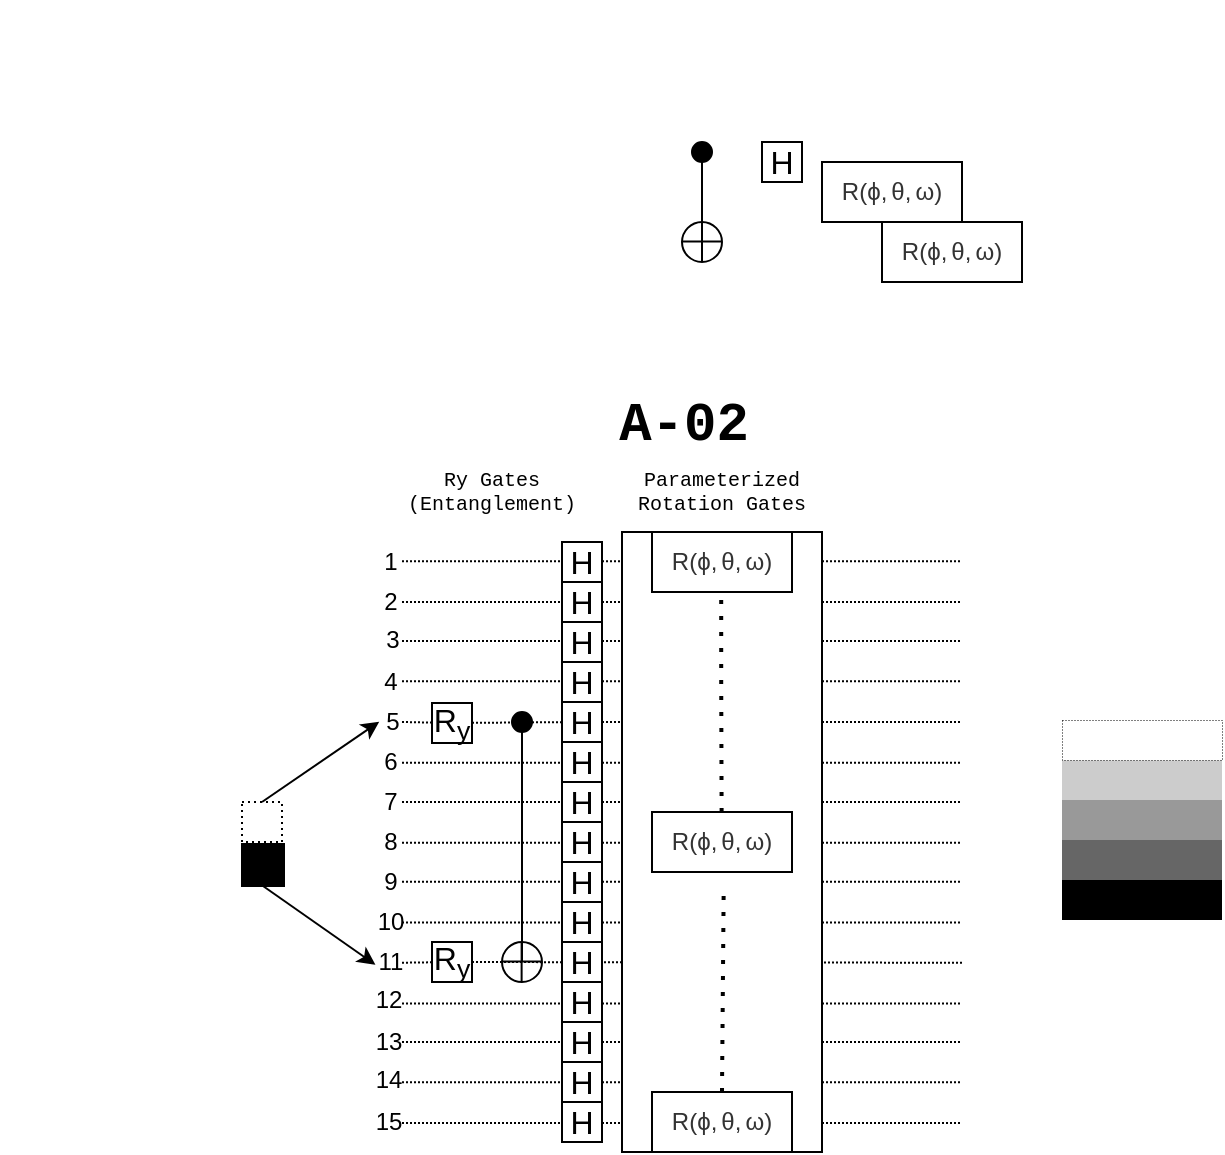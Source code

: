 <mxfile version="22.1.4" type="github">
  <diagram name="Page-1" id="3_SZhPXyhLZ41nryWoxp">
    <mxGraphModel dx="1025" dy="695" grid="1" gridSize="10" guides="1" tooltips="1" connect="0" arrows="0" fold="1" page="1" pageScale="1" pageWidth="3300" pageHeight="2339" math="0" shadow="0">
      <root>
        <mxCell id="0" />
        <mxCell id="1" parent="0" />
        <mxCell id="hM2QUH2dccZRRM58M-V_-157" value="" style="endArrow=none;html=1;rounded=0;dashed=1;dashPattern=1 1;editable=0;movable=0;resizable=0;rotatable=0;deletable=0;locked=1;connectable=0;" edge="1" parent="1">
          <mxGeometry width="50" height="50" relative="1" as="geometry">
            <mxPoint x="200" y="339.6" as="sourcePoint" />
            <mxPoint x="480" y="339.6" as="targetPoint" />
          </mxGeometry>
        </mxCell>
        <mxCell id="hM2QUH2dccZRRM58M-V_-1" value="" style="whiteSpace=wrap;html=1;aspect=fixed;dashed=1;dashPattern=1 2;" vertex="1" parent="1">
          <mxGeometry x="120" y="400" width="20" height="20" as="geometry" />
        </mxCell>
        <mxCell id="hM2QUH2dccZRRM58M-V_-2" value="" style="whiteSpace=wrap;html=1;aspect=fixed;fillColor=#000000;" vertex="1" parent="1">
          <mxGeometry x="120" y="421" width="21" height="21" as="geometry" />
        </mxCell>
        <mxCell id="hM2QUH2dccZRRM58M-V_-11" value="" style="rounded=0;whiteSpace=wrap;html=1;fillColor=#666666;gradientColor=none;strokeColor=none;" vertex="1" parent="1">
          <mxGeometry x="530" y="419" width="80" height="20" as="geometry" />
        </mxCell>
        <mxCell id="hM2QUH2dccZRRM58M-V_-12" value="" style="rounded=0;whiteSpace=wrap;html=1;fillColor=#000000;strokeColor=none;" vertex="1" parent="1">
          <mxGeometry x="530" y="439" width="80" height="20" as="geometry" />
        </mxCell>
        <mxCell id="hM2QUH2dccZRRM58M-V_-13" value="" style="rounded=0;whiteSpace=wrap;html=1;fillColor=#999999;strokeColor=none;" vertex="1" parent="1">
          <mxGeometry x="530" y="399" width="80" height="20" as="geometry" />
        </mxCell>
        <mxCell id="hM2QUH2dccZRRM58M-V_-14" value="" style="rounded=0;whiteSpace=wrap;html=1;fillColor=#CCCCCC;strokeColor=none;" vertex="1" parent="1">
          <mxGeometry x="530" y="379" width="80" height="20" as="geometry" />
        </mxCell>
        <mxCell id="hM2QUH2dccZRRM58M-V_-15" value="" style="rounded=0;whiteSpace=wrap;html=1;fillColor=#FFFFFF;strokeColor=default;strokeWidth=0.5;dashed=1;dashPattern=1 2;" vertex="1" parent="1">
          <mxGeometry x="530" y="359" width="80" height="20" as="geometry" />
        </mxCell>
        <mxCell id="hM2QUH2dccZRRM58M-V_-16" value="" style="endArrow=none;html=1;rounded=0;dashed=1;dashPattern=1 1;editable=0;" edge="1" parent="1">
          <mxGeometry width="50" height="50" relative="1" as="geometry">
            <mxPoint x="200" y="279.63" as="sourcePoint" />
            <mxPoint x="480" y="279.63" as="targetPoint" />
          </mxGeometry>
        </mxCell>
        <mxCell id="hM2QUH2dccZRRM58M-V_-57" value="" style="endArrow=classic;html=1;rounded=0;exitX=0.5;exitY=0;exitDx=0;exitDy=0;entryX=-0.126;entryY=0.483;entryDx=0;entryDy=0;entryPerimeter=0;" edge="1" parent="1" source="hM2QUH2dccZRRM58M-V_-1" target="hM2QUH2dccZRRM58M-V_-140">
          <mxGeometry width="50" height="50" relative="1" as="geometry">
            <mxPoint x="130" y="334" as="sourcePoint" />
            <mxPoint x="200" y="360" as="targetPoint" />
          </mxGeometry>
        </mxCell>
        <mxCell id="hM2QUH2dccZRRM58M-V_-58" value="" style="endArrow=classic;html=1;rounded=0;exitX=0.5;exitY=1;exitDx=0;exitDy=0;entryX=-0.207;entryY=0.639;entryDx=0;entryDy=0;entryPerimeter=0;" edge="1" parent="1" source="hM2QUH2dccZRRM58M-V_-2" target="hM2QUH2dccZRRM58M-V_-146">
          <mxGeometry width="50" height="50" relative="1" as="geometry">
            <mxPoint x="140" y="344" as="sourcePoint" />
            <mxPoint x="190" y="480" as="targetPoint" />
          </mxGeometry>
        </mxCell>
        <mxCell id="hM2QUH2dccZRRM58M-V_-64" value="Ry Gates (Entanglement)" style="text;html=1;strokeColor=none;fillColor=none;align=center;verticalAlign=middle;whiteSpace=wrap;rounded=0;fontSize=10;fontFamily=Courier New;" vertex="1" parent="1">
          <mxGeometry x="215" y="230" width="60" height="30" as="geometry" />
        </mxCell>
        <mxCell id="hM2QUH2dccZRRM58M-V_-71" value="" style="ellipse;whiteSpace=wrap;html=1;aspect=fixed;" vertex="1" parent="1">
          <mxGeometry x="NaN" y="NaN" width="NaN" height="10" as="geometry" />
        </mxCell>
        <mxCell id="hM2QUH2dccZRRM58M-V_-72" value="" style="ellipse;whiteSpace=wrap;html=1;aspect=fixed;fillColor=#000000;" vertex="1" parent="1">
          <mxGeometry x="255" y="355" width="10" height="10" as="geometry" />
        </mxCell>
        <mxCell id="hM2QUH2dccZRRM58M-V_-73" value="" style="ellipse;whiteSpace=wrap;html=1;aspect=fixed;" vertex="1" parent="1">
          <mxGeometry x="250" y="470" width="20" height="20" as="geometry" />
        </mxCell>
        <mxCell id="hM2QUH2dccZRRM58M-V_-74" value="" style="endArrow=none;html=1;rounded=0;dashed=1;dashPattern=1 1;editable=0;" edge="1" parent="1">
          <mxGeometry width="50" height="50" relative="1" as="geometry">
            <mxPoint x="200" y="300" as="sourcePoint" />
            <mxPoint x="480" y="300" as="targetPoint" />
          </mxGeometry>
        </mxCell>
        <mxCell id="hM2QUH2dccZRRM58M-V_-75" value="" style="endArrow=none;html=1;rounded=0;dashed=1;dashPattern=1 1;editable=0;" edge="1" parent="1">
          <mxGeometry width="50" height="50" relative="1" as="geometry">
            <mxPoint x="200" y="319.48" as="sourcePoint" />
            <mxPoint x="480" y="319.48" as="targetPoint" />
          </mxGeometry>
        </mxCell>
        <mxCell id="hM2QUH2dccZRRM58M-V_-81" value="" style="endArrow=none;html=1;rounded=0;dashed=1;dashPattern=1 1;editable=0;" edge="1" parent="1" source="hM2QUH2dccZRRM58M-V_-122">
          <mxGeometry width="50" height="50" relative="1" as="geometry">
            <mxPoint x="200" y="360" as="sourcePoint" />
            <mxPoint x="480" y="360" as="targetPoint" />
          </mxGeometry>
        </mxCell>
        <mxCell id="hM2QUH2dccZRRM58M-V_-82" value="" style="endArrow=none;html=1;rounded=0;dashed=1;dashPattern=1 1;editable=0;" edge="1" parent="1">
          <mxGeometry width="50" height="50" relative="1" as="geometry">
            <mxPoint x="200" y="380.37" as="sourcePoint" />
            <mxPoint x="480" y="380.37" as="targetPoint" />
          </mxGeometry>
        </mxCell>
        <mxCell id="hM2QUH2dccZRRM58M-V_-93" value="" style="endArrow=none;html=1;rounded=0;dashed=1;dashPattern=1 1;editable=0;" edge="1" parent="1">
          <mxGeometry width="50" height="50" relative="1" as="geometry">
            <mxPoint x="200" y="400" as="sourcePoint" />
            <mxPoint x="480" y="400" as="targetPoint" />
          </mxGeometry>
        </mxCell>
        <mxCell id="hM2QUH2dccZRRM58M-V_-94" value="" style="endArrow=none;html=1;rounded=0;dashed=1;dashPattern=1 1;editable=0;" edge="1" parent="1">
          <mxGeometry width="50" height="50" relative="1" as="geometry">
            <mxPoint x="200" y="420.37" as="sourcePoint" />
            <mxPoint x="480" y="420.37" as="targetPoint" />
          </mxGeometry>
        </mxCell>
        <mxCell id="hM2QUH2dccZRRM58M-V_-95" value="" style="endArrow=none;html=1;rounded=0;dashed=1;dashPattern=1 1;editable=0;" edge="1" parent="1">
          <mxGeometry width="50" height="50" relative="1" as="geometry">
            <mxPoint x="200" y="439.85" as="sourcePoint" />
            <mxPoint x="480" y="439.85" as="targetPoint" />
          </mxGeometry>
        </mxCell>
        <mxCell id="hM2QUH2dccZRRM58M-V_-96" value="" style="endArrow=none;html=1;rounded=0;dashed=1;dashPattern=1 1;editable=0;" edge="1" parent="1">
          <mxGeometry width="50" height="50" relative="1" as="geometry">
            <mxPoint x="200" y="460.22" as="sourcePoint" />
            <mxPoint x="480" y="460.22" as="targetPoint" />
          </mxGeometry>
        </mxCell>
        <mxCell id="hM2QUH2dccZRRM58M-V_-97" value="" style="endArrow=none;html=1;rounded=0;dashed=1;dashPattern=1 1;editable=0;" edge="1" parent="1" source="hM2QUH2dccZRRM58M-V_-153">
          <mxGeometry width="50" height="50" relative="1" as="geometry">
            <mxPoint x="200" y="480.37" as="sourcePoint" />
            <mxPoint x="480" y="480.37" as="targetPoint" />
          </mxGeometry>
        </mxCell>
        <mxCell id="hM2QUH2dccZRRM58M-V_-98" value="" style="endArrow=none;html=1;rounded=0;dashed=1;dashPattern=1 1;editable=0;" edge="1" parent="1">
          <mxGeometry width="50" height="50" relative="1" as="geometry">
            <mxPoint x="200" y="500.74" as="sourcePoint" />
            <mxPoint x="480" y="500.74" as="targetPoint" />
          </mxGeometry>
        </mxCell>
        <mxCell id="hM2QUH2dccZRRM58M-V_-99" value="" style="endArrow=none;html=1;rounded=0;dashed=1;dashPattern=1 1;editable=0;" edge="1" parent="1">
          <mxGeometry width="50" height="50" relative="1" as="geometry">
            <mxPoint x="200" y="520" as="sourcePoint" />
            <mxPoint x="480" y="520" as="targetPoint" />
          </mxGeometry>
        </mxCell>
        <mxCell id="hM2QUH2dccZRRM58M-V_-100" value="" style="endArrow=none;html=1;rounded=0;dashed=1;dashPattern=1 1;editable=0;" edge="1" parent="1">
          <mxGeometry width="50" height="50" relative="1" as="geometry">
            <mxPoint x="200" y="540.15" as="sourcePoint" />
            <mxPoint x="480" y="540.15" as="targetPoint" />
          </mxGeometry>
        </mxCell>
        <mxCell id="hM2QUH2dccZRRM58M-V_-101" value="" style="endArrow=none;html=1;rounded=0;dashed=1;dashPattern=1 1;editable=0;" edge="1" parent="1">
          <mxGeometry width="50" height="50" relative="1" as="geometry">
            <mxPoint x="200" y="560.52" as="sourcePoint" />
            <mxPoint x="480" y="560.52" as="targetPoint" />
          </mxGeometry>
        </mxCell>
        <mxCell id="hM2QUH2dccZRRM58M-V_-102" value="" style="endArrow=none;html=1;rounded=0;" edge="1" parent="1">
          <mxGeometry width="50" height="50" relative="1" as="geometry">
            <mxPoint x="250" y="479.8" as="sourcePoint" />
            <mxPoint x="270" y="479.8" as="targetPoint" />
          </mxGeometry>
        </mxCell>
        <mxCell id="hM2QUH2dccZRRM58M-V_-104" value="" style="endArrow=none;html=1;rounded=0;" edge="1" parent="1">
          <mxGeometry width="50" height="50" relative="1" as="geometry">
            <mxPoint x="259.81" y="490" as="sourcePoint" />
            <mxPoint x="259.81" y="470" as="targetPoint" />
          </mxGeometry>
        </mxCell>
        <mxCell id="hM2QUH2dccZRRM58M-V_-105" value="" style="endArrow=none;html=1;rounded=0;" edge="1" parent="1">
          <mxGeometry width="50" height="50" relative="1" as="geometry">
            <mxPoint x="260" y="480" as="sourcePoint" />
            <mxPoint x="260" y="365" as="targetPoint" />
          </mxGeometry>
        </mxCell>
        <mxCell id="hM2QUH2dccZRRM58M-V_-111" value="" style="ellipse;whiteSpace=wrap;html=1;aspect=fixed;fillColor=#000000;" vertex="1" parent="1">
          <mxGeometry x="345" y="70" width="10" height="10" as="geometry" />
        </mxCell>
        <mxCell id="hM2QUH2dccZRRM58M-V_-112" value="" style="ellipse;whiteSpace=wrap;html=1;aspect=fixed;" vertex="1" parent="1">
          <mxGeometry x="340" y="110" width="20" height="20" as="geometry" />
        </mxCell>
        <mxCell id="hM2QUH2dccZRRM58M-V_-113" value="" style="endArrow=none;html=1;rounded=0;" edge="1" parent="1">
          <mxGeometry width="50" height="50" relative="1" as="geometry">
            <mxPoint x="340" y="119.8" as="sourcePoint" />
            <mxPoint x="360" y="119.8" as="targetPoint" />
          </mxGeometry>
        </mxCell>
        <mxCell id="hM2QUH2dccZRRM58M-V_-114" value="" style="endArrow=none;html=1;rounded=0;" edge="1" parent="1">
          <mxGeometry width="50" height="50" relative="1" as="geometry">
            <mxPoint x="350" y="130" as="sourcePoint" />
            <mxPoint x="350" y="110" as="targetPoint" />
          </mxGeometry>
        </mxCell>
        <mxCell id="hM2QUH2dccZRRM58M-V_-115" value="" style="endArrow=none;html=1;rounded=0;" edge="1" parent="1" target="hM2QUH2dccZRRM58M-V_-111">
          <mxGeometry width="50" height="50" relative="1" as="geometry">
            <mxPoint x="350" y="110" as="sourcePoint" />
            <mxPoint x="370" y="90" as="targetPoint" />
          </mxGeometry>
        </mxCell>
        <mxCell id="hM2QUH2dccZRRM58M-V_-116" value="&lt;font style=&quot;font-size: 16px;&quot;&gt;H&lt;/font&gt;" style="whiteSpace=wrap;html=1;aspect=fixed;fontSize=16;" vertex="1" parent="1">
          <mxGeometry x="380" y="70" width="20" height="20" as="geometry" />
        </mxCell>
        <mxCell id="hM2QUH2dccZRRM58M-V_-117" value="&lt;font style=&quot;font-size: 16px;&quot;&gt;H&lt;/font&gt;" style="whiteSpace=wrap;html=1;aspect=fixed;fontSize=16;" vertex="1" parent="1">
          <mxGeometry x="280" y="270" width="20" height="20" as="geometry" />
        </mxCell>
        <mxCell id="hM2QUH2dccZRRM58M-V_-118" value="&lt;font style=&quot;font-size: 16px;&quot;&gt;H&lt;/font&gt;" style="whiteSpace=wrap;html=1;aspect=fixed;fontSize=16;" vertex="1" parent="1">
          <mxGeometry x="280" y="290" width="20" height="20" as="geometry" />
        </mxCell>
        <mxCell id="hM2QUH2dccZRRM58M-V_-119" value="&lt;font style=&quot;font-size: 16px;&quot;&gt;H&lt;/font&gt;" style="whiteSpace=wrap;html=1;aspect=fixed;fontSize=16;" vertex="1" parent="1">
          <mxGeometry x="280" y="310" width="20" height="20" as="geometry" />
        </mxCell>
        <mxCell id="hM2QUH2dccZRRM58M-V_-120" value="&lt;font style=&quot;font-size: 16px;&quot;&gt;H&lt;/font&gt;" style="whiteSpace=wrap;html=1;aspect=fixed;fontSize=16;" vertex="1" parent="1">
          <mxGeometry x="280" y="330" width="20" height="20" as="geometry" />
        </mxCell>
        <mxCell id="hM2QUH2dccZRRM58M-V_-121" value="&lt;font style=&quot;font-size: 16px;&quot;&gt;H&lt;/font&gt;" style="whiteSpace=wrap;html=1;aspect=fixed;fontSize=16;" vertex="1" parent="1">
          <mxGeometry x="280" y="370" width="20" height="20" as="geometry" />
        </mxCell>
        <mxCell id="hM2QUH2dccZRRM58M-V_-123" value="" style="endArrow=none;html=1;rounded=0;dashed=1;dashPattern=1 1;editable=0;" edge="1" parent="1" source="hM2QUH2dccZRRM58M-V_-151" target="hM2QUH2dccZRRM58M-V_-122">
          <mxGeometry width="50" height="50" relative="1" as="geometry">
            <mxPoint x="200" y="360" as="sourcePoint" />
            <mxPoint x="480" y="360" as="targetPoint" />
          </mxGeometry>
        </mxCell>
        <mxCell id="hM2QUH2dccZRRM58M-V_-122" value="&lt;font style=&quot;font-size: 16px;&quot;&gt;H&lt;/font&gt;" style="whiteSpace=wrap;html=1;aspect=fixed;fontSize=16;" vertex="1" parent="1">
          <mxGeometry x="280" y="350" width="20" height="20" as="geometry" />
        </mxCell>
        <mxCell id="hM2QUH2dccZRRM58M-V_-124" value="&lt;font style=&quot;font-size: 16px;&quot;&gt;H&lt;/font&gt;" style="whiteSpace=wrap;html=1;aspect=fixed;fontSize=16;" vertex="1" parent="1">
          <mxGeometry x="280" y="390" width="20" height="20" as="geometry" />
        </mxCell>
        <mxCell id="hM2QUH2dccZRRM58M-V_-125" value="&lt;font style=&quot;font-size: 16px;&quot;&gt;H&lt;/font&gt;" style="whiteSpace=wrap;html=1;aspect=fixed;fontSize=16;" vertex="1" parent="1">
          <mxGeometry x="280" y="410" width="20" height="20" as="geometry" />
        </mxCell>
        <mxCell id="hM2QUH2dccZRRM58M-V_-126" value="&lt;font style=&quot;font-size: 16px;&quot;&gt;H&lt;/font&gt;" style="whiteSpace=wrap;html=1;aspect=fixed;fontSize=16;" vertex="1" parent="1">
          <mxGeometry x="280" y="430" width="20" height="20" as="geometry" />
        </mxCell>
        <mxCell id="hM2QUH2dccZRRM58M-V_-127" value="&lt;font style=&quot;font-size: 16px;&quot;&gt;H&lt;/font&gt;" style="whiteSpace=wrap;html=1;aspect=fixed;fontSize=16;" vertex="1" parent="1">
          <mxGeometry x="280" y="450" width="20" height="20" as="geometry" />
        </mxCell>
        <mxCell id="hM2QUH2dccZRRM58M-V_-128" value="&lt;font style=&quot;font-size: 16px;&quot;&gt;H&lt;/font&gt;" style="whiteSpace=wrap;html=1;aspect=fixed;fontSize=16;" vertex="1" parent="1">
          <mxGeometry x="280" y="490" width="20" height="20" as="geometry" />
        </mxCell>
        <mxCell id="hM2QUH2dccZRRM58M-V_-129" value="&lt;font style=&quot;font-size: 16px;&quot;&gt;H&lt;/font&gt;" style="whiteSpace=wrap;html=1;aspect=fixed;fontSize=16;" vertex="1" parent="1">
          <mxGeometry x="280" y="470" width="20" height="20" as="geometry" />
        </mxCell>
        <mxCell id="hM2QUH2dccZRRM58M-V_-130" value="&lt;font style=&quot;font-size: 16px;&quot;&gt;H&lt;/font&gt;" style="whiteSpace=wrap;html=1;aspect=fixed;fontSize=16;" vertex="1" parent="1">
          <mxGeometry x="280" y="510" width="20" height="20" as="geometry" />
        </mxCell>
        <mxCell id="hM2QUH2dccZRRM58M-V_-131" value="&lt;font style=&quot;font-size: 16px;&quot;&gt;H&lt;/font&gt;" style="whiteSpace=wrap;html=1;aspect=fixed;fontSize=16;" vertex="1" parent="1">
          <mxGeometry x="280" y="550" width="20" height="20" as="geometry" />
        </mxCell>
        <mxCell id="hM2QUH2dccZRRM58M-V_-132" value="&lt;font style=&quot;font-size: 16px;&quot;&gt;H&lt;/font&gt;" style="whiteSpace=wrap;html=1;aspect=fixed;fontSize=16;" vertex="1" parent="1">
          <mxGeometry x="280" y="530" width="20" height="20" as="geometry" />
        </mxCell>
        <mxCell id="hM2QUH2dccZRRM58M-V_-133" value="" style="rounded=0;whiteSpace=wrap;html=1;" vertex="1" parent="1">
          <mxGeometry x="310" y="265" width="100" height="310" as="geometry" />
        </mxCell>
        <mxCell id="hM2QUH2dccZRRM58M-V_-134" value="Parameterized Rotation Gates" style="text;html=1;strokeColor=none;fillColor=none;align=center;verticalAlign=middle;whiteSpace=wrap;rounded=0;fontSize=10;fontFamily=Courier New;" vertex="1" parent="1">
          <mxGeometry x="310" y="230" width="100" height="30" as="geometry" />
        </mxCell>
        <mxCell id="hM2QUH2dccZRRM58M-V_-135" value="&lt;font face=&quot;Courier New&quot; style=&quot;font-size: 27px;&quot;&gt;A-02&lt;/font&gt;" style="text;html=1;strokeColor=none;fillColor=none;align=center;verticalAlign=middle;whiteSpace=wrap;rounded=0;fontStyle=1" vertex="1" parent="1">
          <mxGeometry x="201" y="197" width="280" height="30" as="geometry" />
        </mxCell>
        <mxCell id="hM2QUH2dccZRRM58M-V_-136" value="1" style="text;html=1;strokeColor=none;fillColor=none;align=center;verticalAlign=middle;whiteSpace=wrap;rounded=0;" vertex="1" parent="1">
          <mxGeometry x="189" y="275" width="11" height="10" as="geometry" />
        </mxCell>
        <mxCell id="hM2QUH2dccZRRM58M-V_-137" value="2" style="text;html=1;strokeColor=none;fillColor=none;align=center;verticalAlign=middle;whiteSpace=wrap;rounded=0;" vertex="1" parent="1">
          <mxGeometry x="189" y="295" width="11" height="10" as="geometry" />
        </mxCell>
        <mxCell id="hM2QUH2dccZRRM58M-V_-138" value="3" style="text;html=1;strokeColor=none;fillColor=none;align=center;verticalAlign=middle;whiteSpace=wrap;rounded=0;" vertex="1" parent="1">
          <mxGeometry x="190" y="314" width="11" height="10" as="geometry" />
        </mxCell>
        <mxCell id="hM2QUH2dccZRRM58M-V_-139" value="4" style="text;html=1;strokeColor=none;fillColor=none;align=center;verticalAlign=middle;whiteSpace=wrap;rounded=0;" vertex="1" parent="1">
          <mxGeometry x="189" y="335" width="11" height="10" as="geometry" />
        </mxCell>
        <mxCell id="hM2QUH2dccZRRM58M-V_-140" value="5" style="text;html=1;strokeColor=none;fillColor=none;align=center;verticalAlign=middle;whiteSpace=wrap;rounded=0;" vertex="1" parent="1">
          <mxGeometry x="190" y="355" width="11" height="10" as="geometry" />
        </mxCell>
        <mxCell id="hM2QUH2dccZRRM58M-V_-141" value="6" style="text;html=1;strokeColor=none;fillColor=none;align=center;verticalAlign=middle;whiteSpace=wrap;rounded=0;" vertex="1" parent="1">
          <mxGeometry x="189" y="375" width="11" height="10" as="geometry" />
        </mxCell>
        <mxCell id="hM2QUH2dccZRRM58M-V_-142" value="7" style="text;html=1;strokeColor=none;fillColor=none;align=center;verticalAlign=middle;whiteSpace=wrap;rounded=0;" vertex="1" parent="1">
          <mxGeometry x="189" y="395" width="11" height="10" as="geometry" />
        </mxCell>
        <mxCell id="hM2QUH2dccZRRM58M-V_-143" value="8" style="text;html=1;strokeColor=none;fillColor=none;align=center;verticalAlign=middle;whiteSpace=wrap;rounded=0;" vertex="1" parent="1">
          <mxGeometry x="189" y="415" width="11" height="10" as="geometry" />
        </mxCell>
        <mxCell id="hM2QUH2dccZRRM58M-V_-144" value="9" style="text;html=1;strokeColor=none;fillColor=none;align=center;verticalAlign=middle;whiteSpace=wrap;rounded=0;" vertex="1" parent="1">
          <mxGeometry x="189" y="435" width="11" height="10" as="geometry" />
        </mxCell>
        <mxCell id="hM2QUH2dccZRRM58M-V_-145" value="10" style="text;html=1;strokeColor=none;fillColor=none;align=center;verticalAlign=middle;whiteSpace=wrap;rounded=0;" vertex="1" parent="1">
          <mxGeometry x="189" y="455" width="11" height="10" as="geometry" />
        </mxCell>
        <mxCell id="hM2QUH2dccZRRM58M-V_-146" value="11" style="text;html=1;strokeColor=none;fillColor=none;align=center;verticalAlign=middle;whiteSpace=wrap;rounded=0;" vertex="1" parent="1">
          <mxGeometry x="189" y="475" width="11" height="10" as="geometry" />
        </mxCell>
        <mxCell id="hM2QUH2dccZRRM58M-V_-147" value="12" style="text;html=1;strokeColor=none;fillColor=none;align=center;verticalAlign=middle;whiteSpace=wrap;rounded=0;" vertex="1" parent="1">
          <mxGeometry x="188" y="494" width="11" height="10" as="geometry" />
        </mxCell>
        <mxCell id="hM2QUH2dccZRRM58M-V_-148" value="13" style="text;html=1;strokeColor=none;fillColor=none;align=center;verticalAlign=middle;whiteSpace=wrap;rounded=0;" vertex="1" parent="1">
          <mxGeometry x="188" y="515" width="11" height="10" as="geometry" />
        </mxCell>
        <mxCell id="hM2QUH2dccZRRM58M-V_-149" value="14" style="text;html=1;strokeColor=none;fillColor=none;align=center;verticalAlign=middle;whiteSpace=wrap;rounded=0;" vertex="1" parent="1">
          <mxGeometry x="188" y="534" width="11" height="10" as="geometry" />
        </mxCell>
        <mxCell id="hM2QUH2dccZRRM58M-V_-150" value="15" style="text;html=1;strokeColor=none;fillColor=none;align=center;verticalAlign=middle;whiteSpace=wrap;rounded=0;" vertex="1" parent="1">
          <mxGeometry x="188" y="555" width="11" height="10" as="geometry" />
        </mxCell>
        <mxCell id="hM2QUH2dccZRRM58M-V_-152" value="" style="endArrow=none;html=1;rounded=0;dashed=1;dashPattern=1 1;editable=0;" edge="1" parent="1" target="hM2QUH2dccZRRM58M-V_-151">
          <mxGeometry width="50" height="50" relative="1" as="geometry">
            <mxPoint x="200" y="360" as="sourcePoint" />
            <mxPoint x="334" y="360" as="targetPoint" />
          </mxGeometry>
        </mxCell>
        <mxCell id="hM2QUH2dccZRRM58M-V_-151" value="&lt;font style=&quot;font-size: 16px;&quot;&gt;R&lt;sub&gt;y&lt;/sub&gt;&lt;/font&gt;" style="whiteSpace=wrap;html=1;aspect=fixed;fontSize=16;" vertex="1" parent="1">
          <mxGeometry x="215" y="350.5" width="20" height="20" as="geometry" />
        </mxCell>
        <mxCell id="hM2QUH2dccZRRM58M-V_-154" value="" style="endArrow=none;html=1;rounded=0;dashed=1;dashPattern=1 1;editable=0;" edge="1" parent="1" target="hM2QUH2dccZRRM58M-V_-153">
          <mxGeometry width="50" height="50" relative="1" as="geometry">
            <mxPoint x="200" y="480.37" as="sourcePoint" />
            <mxPoint x="480" y="480.37" as="targetPoint" />
          </mxGeometry>
        </mxCell>
        <mxCell id="hM2QUH2dccZRRM58M-V_-153" value="&lt;font style=&quot;font-size: 16px;&quot;&gt;R&lt;sub&gt;y&lt;/sub&gt;&lt;/font&gt;" style="whiteSpace=wrap;html=1;aspect=fixed;fontSize=16;" vertex="1" parent="1">
          <mxGeometry x="215" y="470" width="20" height="20" as="geometry" />
        </mxCell>
        <mxCell id="hM2QUH2dccZRRM58M-V_-160" value="&lt;font style=&quot;font-size: 12px;&quot;&gt;&lt;span style=&quot;border-color: var(--border-color); font-family: Helvetica; font-style: normal; font-variant-ligatures: normal; font-variant-caps: normal; font-weight: 400; letter-spacing: normal; orphans: 2; text-indent: 0px; text-transform: none; widows: 2; word-spacing: 0px; -webkit-text-stroke-width: 0px; text-decoration-thickness: initial; text-decoration-style: initial; text-decoration-color: initial; display: inline-block; text-align: left; color: rgb(51, 51, 51); background-color: rgb(255, 255, 255); box-sizing: content-box !important;&quot; class=&quot;mjx-mo&quot; id=&quot;MJXc-Node-8&quot;&gt;&lt;span style=&quot;border-color: var(--border-color); display: block; padding-top: 0.451em; padding-bottom: 0.619em; box-sizing: content-box !important;&quot; class=&quot;mjx-char MJXc-TeX-main-R&quot;&gt;R(&lt;/span&gt;&lt;/span&gt;&lt;span style=&quot;border-color: var(--border-color); font-family: Helvetica; font-style: normal; font-variant-ligatures: normal; font-variant-caps: normal; font-weight: 400; letter-spacing: normal; orphans: 2; text-indent: 0px; text-transform: none; widows: 2; word-spacing: 0px; -webkit-text-stroke-width: 0px; text-decoration-thickness: initial; text-decoration-style: initial; text-decoration-color: initial; display: inline-block; text-align: left; color: rgb(51, 51, 51); background-color: rgb(255, 255, 255); box-sizing: content-box !important;&quot; class=&quot;mjx-mi&quot; id=&quot;MJXc-Node-9&quot;&gt;&lt;span style=&quot;border-color: var(--border-color); display: block; padding-top: 0.451em; padding-bottom: 0.507em; box-sizing: content-box !important;&quot; class=&quot;mjx-char MJXc-TeX-math-I&quot;&gt;ϕ&lt;/span&gt;&lt;/span&gt;&lt;span style=&quot;border-color: var(--border-color); font-family: Helvetica; font-style: normal; font-variant-ligatures: normal; font-variant-caps: normal; font-weight: 400; letter-spacing: normal; orphans: 2; text-indent: 0px; text-transform: none; widows: 2; word-spacing: 0px; -webkit-text-stroke-width: 0px; text-decoration-thickness: initial; text-decoration-style: initial; text-decoration-color: initial; display: inline-block; text-align: left; color: rgb(51, 51, 51); background-color: rgb(255, 255, 255); box-sizing: content-box !important;&quot; class=&quot;mjx-mo&quot; id=&quot;MJXc-Node-10&quot;&gt;&lt;span style=&quot;border-color: var(--border-color); display: block; margin-top: -0.165em; padding-bottom: 0.563em; box-sizing: content-box !important;&quot; class=&quot;mjx-char MJXc-TeX-main-R&quot;&gt;,&lt;/span&gt;&lt;/span&gt;&lt;span style=&quot;border-color: var(--border-color); font-family: Helvetica; font-style: normal; font-variant-ligatures: normal; font-variant-caps: normal; font-weight: 400; letter-spacing: normal; orphans: 2; text-indent: 0px; text-transform: none; widows: 2; word-spacing: 0px; -webkit-text-stroke-width: 0px; text-decoration-thickness: initial; text-decoration-style: initial; text-decoration-color: initial; display: inline-block; text-align: left; margin-left: 0.167em; color: rgb(51, 51, 51); background-color: rgb(255, 255, 255); box-sizing: content-box !important;&quot; class=&quot;mjx-mi MJXc-space1&quot; id=&quot;MJXc-Node-11&quot;&gt;&lt;span style=&quot;border-color: var(--border-color); display: block; padding-top: 0.507em; padding-bottom: 0.283em; box-sizing: content-box !important;&quot; class=&quot;mjx-char MJXc-TeX-math-I&quot;&gt;θ&lt;/span&gt;&lt;/span&gt;&lt;span style=&quot;border-color: var(--border-color); font-family: Helvetica; font-style: normal; font-variant-ligatures: normal; font-variant-caps: normal; font-weight: 400; letter-spacing: normal; orphans: 2; text-indent: 0px; text-transform: none; widows: 2; word-spacing: 0px; -webkit-text-stroke-width: 0px; text-decoration-thickness: initial; text-decoration-style: initial; text-decoration-color: initial; display: inline-block; text-align: left; color: rgb(51, 51, 51); background-color: rgb(255, 255, 255); box-sizing: content-box !important;&quot; class=&quot;mjx-mo&quot; id=&quot;MJXc-Node-12&quot;&gt;&lt;span style=&quot;border-color: var(--border-color); display: block; margin-top: -0.165em; padding-bottom: 0.563em; box-sizing: content-box !important;&quot; class=&quot;mjx-char MJXc-TeX-main-R&quot;&gt;,&lt;/span&gt;&lt;/span&gt;&lt;span style=&quot;border-color: var(--border-color); font-family: Helvetica; font-style: normal; font-variant-ligatures: normal; font-variant-caps: normal; font-weight: 400; letter-spacing: normal; orphans: 2; text-indent: 0px; text-transform: none; widows: 2; word-spacing: 0px; -webkit-text-stroke-width: 0px; text-decoration-thickness: initial; text-decoration-style: initial; text-decoration-color: initial; display: inline-block; text-align: left; margin-left: 0.167em; color: rgb(51, 51, 51); background-color: rgb(255, 255, 255); box-sizing: content-box !important;&quot; class=&quot;mjx-mi MJXc-space1&quot; id=&quot;MJXc-Node-13&quot;&gt;&lt;span style=&quot;border-color: var(--border-color); display: block; padding-top: 0.227em; padding-bottom: 0.283em; box-sizing: content-box !important;&quot; class=&quot;mjx-char MJXc-TeX-math-I&quot;&gt;ω&lt;/span&gt;&lt;/span&gt;&lt;span style=&quot;border-color: var(--border-color); font-family: Helvetica; font-style: normal; font-variant-ligatures: normal; font-variant-caps: normal; font-weight: 400; letter-spacing: normal; orphans: 2; text-indent: 0px; text-transform: none; widows: 2; word-spacing: 0px; -webkit-text-stroke-width: 0px; text-decoration-thickness: initial; text-decoration-style: initial; text-decoration-color: initial; display: inline-block; text-align: left; color: rgb(51, 51, 51); background-color: rgb(255, 255, 255); box-sizing: content-box !important;&quot; class=&quot;mjx-mo&quot; id=&quot;MJXc-Node-14&quot;&gt;&lt;span style=&quot;border-color: var(--border-color); display: block; padding-top: 0.451em; padding-bottom: 0.619em; box-sizing: content-box !important;&quot; class=&quot;mjx-char MJXc-TeX-main-R&quot;&gt;)&lt;/span&gt;&lt;/span&gt;&lt;/font&gt;" style="rounded=0;whiteSpace=wrap;html=1;" vertex="1" parent="1">
          <mxGeometry x="325" y="265" width="70" height="30" as="geometry" />
        </mxCell>
        <mxCell id="hM2QUH2dccZRRM58M-V_-161" value="&lt;font style=&quot;font-size: 12px;&quot;&gt;&lt;span style=&quot;border-color: var(--border-color); font-family: Helvetica; font-style: normal; font-variant-ligatures: normal; font-variant-caps: normal; font-weight: 400; letter-spacing: normal; orphans: 2; text-indent: 0px; text-transform: none; widows: 2; word-spacing: 0px; -webkit-text-stroke-width: 0px; text-decoration-thickness: initial; text-decoration-style: initial; text-decoration-color: initial; display: inline-block; text-align: left; color: rgb(51, 51, 51); background-color: rgb(255, 255, 255); box-sizing: content-box !important;&quot; class=&quot;mjx-mo&quot; id=&quot;MJXc-Node-8&quot;&gt;&lt;span style=&quot;border-color: var(--border-color); display: block; padding-top: 0.451em; padding-bottom: 0.619em; box-sizing: content-box !important;&quot; class=&quot;mjx-char MJXc-TeX-main-R&quot;&gt;R(&lt;/span&gt;&lt;/span&gt;&lt;span style=&quot;border-color: var(--border-color); font-family: Helvetica; font-style: normal; font-variant-ligatures: normal; font-variant-caps: normal; font-weight: 400; letter-spacing: normal; orphans: 2; text-indent: 0px; text-transform: none; widows: 2; word-spacing: 0px; -webkit-text-stroke-width: 0px; text-decoration-thickness: initial; text-decoration-style: initial; text-decoration-color: initial; display: inline-block; text-align: left; color: rgb(51, 51, 51); background-color: rgb(255, 255, 255); box-sizing: content-box !important;&quot; class=&quot;mjx-mi&quot; id=&quot;MJXc-Node-9&quot;&gt;&lt;span style=&quot;border-color: var(--border-color); display: block; padding-top: 0.451em; padding-bottom: 0.507em; box-sizing: content-box !important;&quot; class=&quot;mjx-char MJXc-TeX-math-I&quot;&gt;ϕ&lt;/span&gt;&lt;/span&gt;&lt;span style=&quot;border-color: var(--border-color); font-family: Helvetica; font-style: normal; font-variant-ligatures: normal; font-variant-caps: normal; font-weight: 400; letter-spacing: normal; orphans: 2; text-indent: 0px; text-transform: none; widows: 2; word-spacing: 0px; -webkit-text-stroke-width: 0px; text-decoration-thickness: initial; text-decoration-style: initial; text-decoration-color: initial; display: inline-block; text-align: left; color: rgb(51, 51, 51); background-color: rgb(255, 255, 255); box-sizing: content-box !important;&quot; class=&quot;mjx-mo&quot; id=&quot;MJXc-Node-10&quot;&gt;&lt;span style=&quot;border-color: var(--border-color); display: block; margin-top: -0.165em; padding-bottom: 0.563em; box-sizing: content-box !important;&quot; class=&quot;mjx-char MJXc-TeX-main-R&quot;&gt;,&lt;/span&gt;&lt;/span&gt;&lt;span style=&quot;border-color: var(--border-color); font-family: Helvetica; font-style: normal; font-variant-ligatures: normal; font-variant-caps: normal; font-weight: 400; letter-spacing: normal; orphans: 2; text-indent: 0px; text-transform: none; widows: 2; word-spacing: 0px; -webkit-text-stroke-width: 0px; text-decoration-thickness: initial; text-decoration-style: initial; text-decoration-color: initial; display: inline-block; text-align: left; margin-left: 0.167em; color: rgb(51, 51, 51); background-color: rgb(255, 255, 255); box-sizing: content-box !important;&quot; class=&quot;mjx-mi MJXc-space1&quot; id=&quot;MJXc-Node-11&quot;&gt;&lt;span style=&quot;border-color: var(--border-color); display: block; padding-top: 0.507em; padding-bottom: 0.283em; box-sizing: content-box !important;&quot; class=&quot;mjx-char MJXc-TeX-math-I&quot;&gt;θ&lt;/span&gt;&lt;/span&gt;&lt;span style=&quot;border-color: var(--border-color); font-family: Helvetica; font-style: normal; font-variant-ligatures: normal; font-variant-caps: normal; font-weight: 400; letter-spacing: normal; orphans: 2; text-indent: 0px; text-transform: none; widows: 2; word-spacing: 0px; -webkit-text-stroke-width: 0px; text-decoration-thickness: initial; text-decoration-style: initial; text-decoration-color: initial; display: inline-block; text-align: left; color: rgb(51, 51, 51); background-color: rgb(255, 255, 255); box-sizing: content-box !important;&quot; class=&quot;mjx-mo&quot; id=&quot;MJXc-Node-12&quot;&gt;&lt;span style=&quot;border-color: var(--border-color); display: block; margin-top: -0.165em; padding-bottom: 0.563em; box-sizing: content-box !important;&quot; class=&quot;mjx-char MJXc-TeX-main-R&quot;&gt;,&lt;/span&gt;&lt;/span&gt;&lt;span style=&quot;border-color: var(--border-color); font-family: Helvetica; font-style: normal; font-variant-ligatures: normal; font-variant-caps: normal; font-weight: 400; letter-spacing: normal; orphans: 2; text-indent: 0px; text-transform: none; widows: 2; word-spacing: 0px; -webkit-text-stroke-width: 0px; text-decoration-thickness: initial; text-decoration-style: initial; text-decoration-color: initial; display: inline-block; text-align: left; margin-left: 0.167em; color: rgb(51, 51, 51); background-color: rgb(255, 255, 255); box-sizing: content-box !important;&quot; class=&quot;mjx-mi MJXc-space1&quot; id=&quot;MJXc-Node-13&quot;&gt;&lt;span style=&quot;border-color: var(--border-color); display: block; padding-top: 0.227em; padding-bottom: 0.283em; box-sizing: content-box !important;&quot; class=&quot;mjx-char MJXc-TeX-math-I&quot;&gt;ω&lt;/span&gt;&lt;/span&gt;&lt;span style=&quot;border-color: var(--border-color); font-family: Helvetica; font-style: normal; font-variant-ligatures: normal; font-variant-caps: normal; font-weight: 400; letter-spacing: normal; orphans: 2; text-indent: 0px; text-transform: none; widows: 2; word-spacing: 0px; -webkit-text-stroke-width: 0px; text-decoration-thickness: initial; text-decoration-style: initial; text-decoration-color: initial; display: inline-block; text-align: left; color: rgb(51, 51, 51); background-color: rgb(255, 255, 255); box-sizing: content-box !important;&quot; class=&quot;mjx-mo&quot; id=&quot;MJXc-Node-14&quot;&gt;&lt;span style=&quot;border-color: var(--border-color); display: block; padding-top: 0.451em; padding-bottom: 0.619em; box-sizing: content-box !important;&quot; class=&quot;mjx-char MJXc-TeX-main-R&quot;&gt;)&lt;/span&gt;&lt;/span&gt;&lt;/font&gt;" style="rounded=0;whiteSpace=wrap;html=1;" vertex="1" parent="1">
          <mxGeometry x="410" y="80" width="70" height="30" as="geometry" />
        </mxCell>
        <mxCell id="hM2QUH2dccZRRM58M-V_-162" value="&lt;font style=&quot;font-size: 12px;&quot;&gt;&lt;span style=&quot;border-color: var(--border-color); font-family: Helvetica; font-style: normal; font-variant-ligatures: normal; font-variant-caps: normal; font-weight: 400; letter-spacing: normal; orphans: 2; text-indent: 0px; text-transform: none; widows: 2; word-spacing: 0px; -webkit-text-stroke-width: 0px; text-decoration-thickness: initial; text-decoration-style: initial; text-decoration-color: initial; display: inline-block; text-align: left; color: rgb(51, 51, 51); background-color: rgb(255, 255, 255); box-sizing: content-box !important;&quot; class=&quot;mjx-mo&quot; id=&quot;MJXc-Node-8&quot;&gt;&lt;span style=&quot;border-color: var(--border-color); display: block; padding-top: 0.451em; padding-bottom: 0.619em; box-sizing: content-box !important;&quot; class=&quot;mjx-char MJXc-TeX-main-R&quot;&gt;R(&lt;/span&gt;&lt;/span&gt;&lt;span style=&quot;border-color: var(--border-color); font-family: Helvetica; font-style: normal; font-variant-ligatures: normal; font-variant-caps: normal; font-weight: 400; letter-spacing: normal; orphans: 2; text-indent: 0px; text-transform: none; widows: 2; word-spacing: 0px; -webkit-text-stroke-width: 0px; text-decoration-thickness: initial; text-decoration-style: initial; text-decoration-color: initial; display: inline-block; text-align: left; color: rgb(51, 51, 51); background-color: rgb(255, 255, 255); box-sizing: content-box !important;&quot; class=&quot;mjx-mi&quot; id=&quot;MJXc-Node-9&quot;&gt;&lt;span style=&quot;border-color: var(--border-color); display: block; padding-top: 0.451em; padding-bottom: 0.507em; box-sizing: content-box !important;&quot; class=&quot;mjx-char MJXc-TeX-math-I&quot;&gt;ϕ&lt;/span&gt;&lt;/span&gt;&lt;span style=&quot;border-color: var(--border-color); font-family: Helvetica; font-style: normal; font-variant-ligatures: normal; font-variant-caps: normal; font-weight: 400; letter-spacing: normal; orphans: 2; text-indent: 0px; text-transform: none; widows: 2; word-spacing: 0px; -webkit-text-stroke-width: 0px; text-decoration-thickness: initial; text-decoration-style: initial; text-decoration-color: initial; display: inline-block; text-align: left; color: rgb(51, 51, 51); background-color: rgb(255, 255, 255); box-sizing: content-box !important;&quot; class=&quot;mjx-mo&quot; id=&quot;MJXc-Node-10&quot;&gt;&lt;span style=&quot;border-color: var(--border-color); display: block; margin-top: -0.165em; padding-bottom: 0.563em; box-sizing: content-box !important;&quot; class=&quot;mjx-char MJXc-TeX-main-R&quot;&gt;,&lt;/span&gt;&lt;/span&gt;&lt;span style=&quot;border-color: var(--border-color); font-family: Helvetica; font-style: normal; font-variant-ligatures: normal; font-variant-caps: normal; font-weight: 400; letter-spacing: normal; orphans: 2; text-indent: 0px; text-transform: none; widows: 2; word-spacing: 0px; -webkit-text-stroke-width: 0px; text-decoration-thickness: initial; text-decoration-style: initial; text-decoration-color: initial; display: inline-block; text-align: left; margin-left: 0.167em; color: rgb(51, 51, 51); background-color: rgb(255, 255, 255); box-sizing: content-box !important;&quot; class=&quot;mjx-mi MJXc-space1&quot; id=&quot;MJXc-Node-11&quot;&gt;&lt;span style=&quot;border-color: var(--border-color); display: block; padding-top: 0.507em; padding-bottom: 0.283em; box-sizing: content-box !important;&quot; class=&quot;mjx-char MJXc-TeX-math-I&quot;&gt;θ&lt;/span&gt;&lt;/span&gt;&lt;span style=&quot;border-color: var(--border-color); font-family: Helvetica; font-style: normal; font-variant-ligatures: normal; font-variant-caps: normal; font-weight: 400; letter-spacing: normal; orphans: 2; text-indent: 0px; text-transform: none; widows: 2; word-spacing: 0px; -webkit-text-stroke-width: 0px; text-decoration-thickness: initial; text-decoration-style: initial; text-decoration-color: initial; display: inline-block; text-align: left; color: rgb(51, 51, 51); background-color: rgb(255, 255, 255); box-sizing: content-box !important;&quot; class=&quot;mjx-mo&quot; id=&quot;MJXc-Node-12&quot;&gt;&lt;span style=&quot;border-color: var(--border-color); display: block; margin-top: -0.165em; padding-bottom: 0.563em; box-sizing: content-box !important;&quot; class=&quot;mjx-char MJXc-TeX-main-R&quot;&gt;,&lt;/span&gt;&lt;/span&gt;&lt;span style=&quot;border-color: var(--border-color); font-family: Helvetica; font-style: normal; font-variant-ligatures: normal; font-variant-caps: normal; font-weight: 400; letter-spacing: normal; orphans: 2; text-indent: 0px; text-transform: none; widows: 2; word-spacing: 0px; -webkit-text-stroke-width: 0px; text-decoration-thickness: initial; text-decoration-style: initial; text-decoration-color: initial; display: inline-block; text-align: left; margin-left: 0.167em; color: rgb(51, 51, 51); background-color: rgb(255, 255, 255); box-sizing: content-box !important;&quot; class=&quot;mjx-mi MJXc-space1&quot; id=&quot;MJXc-Node-13&quot;&gt;&lt;span style=&quot;border-color: var(--border-color); display: block; padding-top: 0.227em; padding-bottom: 0.283em; box-sizing: content-box !important;&quot; class=&quot;mjx-char MJXc-TeX-math-I&quot;&gt;ω&lt;/span&gt;&lt;/span&gt;&lt;span style=&quot;border-color: var(--border-color); font-family: Helvetica; font-style: normal; font-variant-ligatures: normal; font-variant-caps: normal; font-weight: 400; letter-spacing: normal; orphans: 2; text-indent: 0px; text-transform: none; widows: 2; word-spacing: 0px; -webkit-text-stroke-width: 0px; text-decoration-thickness: initial; text-decoration-style: initial; text-decoration-color: initial; display: inline-block; text-align: left; color: rgb(51, 51, 51); background-color: rgb(255, 255, 255); box-sizing: content-box !important;&quot; class=&quot;mjx-mo&quot; id=&quot;MJXc-Node-14&quot;&gt;&lt;span style=&quot;border-color: var(--border-color); display: block; padding-top: 0.451em; padding-bottom: 0.619em; box-sizing: content-box !important;&quot; class=&quot;mjx-char MJXc-TeX-main-R&quot;&gt;)&lt;/span&gt;&lt;/span&gt;&lt;/font&gt;" style="rounded=0;whiteSpace=wrap;html=1;" vertex="1" parent="1">
          <mxGeometry x="325" y="545" width="70" height="30" as="geometry" />
        </mxCell>
        <mxCell id="hM2QUH2dccZRRM58M-V_-163" value="&lt;font style=&quot;font-size: 12px;&quot;&gt;&lt;span style=&quot;border-color: var(--border-color); font-family: Helvetica; font-style: normal; font-variant-ligatures: normal; font-variant-caps: normal; font-weight: 400; letter-spacing: normal; orphans: 2; text-indent: 0px; text-transform: none; widows: 2; word-spacing: 0px; -webkit-text-stroke-width: 0px; text-decoration-thickness: initial; text-decoration-style: initial; text-decoration-color: initial; display: inline-block; text-align: left; color: rgb(51, 51, 51); background-color: rgb(255, 255, 255); box-sizing: content-box !important;&quot; class=&quot;mjx-mo&quot; id=&quot;MJXc-Node-8&quot;&gt;&lt;span style=&quot;border-color: var(--border-color); display: block; padding-top: 0.451em; padding-bottom: 0.619em; box-sizing: content-box !important;&quot; class=&quot;mjx-char MJXc-TeX-main-R&quot;&gt;R(&lt;/span&gt;&lt;/span&gt;&lt;span style=&quot;border-color: var(--border-color); font-family: Helvetica; font-style: normal; font-variant-ligatures: normal; font-variant-caps: normal; font-weight: 400; letter-spacing: normal; orphans: 2; text-indent: 0px; text-transform: none; widows: 2; word-spacing: 0px; -webkit-text-stroke-width: 0px; text-decoration-thickness: initial; text-decoration-style: initial; text-decoration-color: initial; display: inline-block; text-align: left; color: rgb(51, 51, 51); background-color: rgb(255, 255, 255); box-sizing: content-box !important;&quot; class=&quot;mjx-mi&quot; id=&quot;MJXc-Node-9&quot;&gt;&lt;span style=&quot;border-color: var(--border-color); display: block; padding-top: 0.451em; padding-bottom: 0.507em; box-sizing: content-box !important;&quot; class=&quot;mjx-char MJXc-TeX-math-I&quot;&gt;ϕ&lt;/span&gt;&lt;/span&gt;&lt;span style=&quot;border-color: var(--border-color); font-family: Helvetica; font-style: normal; font-variant-ligatures: normal; font-variant-caps: normal; font-weight: 400; letter-spacing: normal; orphans: 2; text-indent: 0px; text-transform: none; widows: 2; word-spacing: 0px; -webkit-text-stroke-width: 0px; text-decoration-thickness: initial; text-decoration-style: initial; text-decoration-color: initial; display: inline-block; text-align: left; color: rgb(51, 51, 51); background-color: rgb(255, 255, 255); box-sizing: content-box !important;&quot; class=&quot;mjx-mo&quot; id=&quot;MJXc-Node-10&quot;&gt;&lt;span style=&quot;border-color: var(--border-color); display: block; margin-top: -0.165em; padding-bottom: 0.563em; box-sizing: content-box !important;&quot; class=&quot;mjx-char MJXc-TeX-main-R&quot;&gt;,&lt;/span&gt;&lt;/span&gt;&lt;span style=&quot;border-color: var(--border-color); font-family: Helvetica; font-style: normal; font-variant-ligatures: normal; font-variant-caps: normal; font-weight: 400; letter-spacing: normal; orphans: 2; text-indent: 0px; text-transform: none; widows: 2; word-spacing: 0px; -webkit-text-stroke-width: 0px; text-decoration-thickness: initial; text-decoration-style: initial; text-decoration-color: initial; display: inline-block; text-align: left; margin-left: 0.167em; color: rgb(51, 51, 51); background-color: rgb(255, 255, 255); box-sizing: content-box !important;&quot; class=&quot;mjx-mi MJXc-space1&quot; id=&quot;MJXc-Node-11&quot;&gt;&lt;span style=&quot;border-color: var(--border-color); display: block; padding-top: 0.507em; padding-bottom: 0.283em; box-sizing: content-box !important;&quot; class=&quot;mjx-char MJXc-TeX-math-I&quot;&gt;θ&lt;/span&gt;&lt;/span&gt;&lt;span style=&quot;border-color: var(--border-color); font-family: Helvetica; font-style: normal; font-variant-ligatures: normal; font-variant-caps: normal; font-weight: 400; letter-spacing: normal; orphans: 2; text-indent: 0px; text-transform: none; widows: 2; word-spacing: 0px; -webkit-text-stroke-width: 0px; text-decoration-thickness: initial; text-decoration-style: initial; text-decoration-color: initial; display: inline-block; text-align: left; color: rgb(51, 51, 51); background-color: rgb(255, 255, 255); box-sizing: content-box !important;&quot; class=&quot;mjx-mo&quot; id=&quot;MJXc-Node-12&quot;&gt;&lt;span style=&quot;border-color: var(--border-color); display: block; margin-top: -0.165em; padding-bottom: 0.563em; box-sizing: content-box !important;&quot; class=&quot;mjx-char MJXc-TeX-main-R&quot;&gt;,&lt;/span&gt;&lt;/span&gt;&lt;span style=&quot;border-color: var(--border-color); font-family: Helvetica; font-style: normal; font-variant-ligatures: normal; font-variant-caps: normal; font-weight: 400; letter-spacing: normal; orphans: 2; text-indent: 0px; text-transform: none; widows: 2; word-spacing: 0px; -webkit-text-stroke-width: 0px; text-decoration-thickness: initial; text-decoration-style: initial; text-decoration-color: initial; display: inline-block; text-align: left; margin-left: 0.167em; color: rgb(51, 51, 51); background-color: rgb(255, 255, 255); box-sizing: content-box !important;&quot; class=&quot;mjx-mi MJXc-space1&quot; id=&quot;MJXc-Node-13&quot;&gt;&lt;span style=&quot;border-color: var(--border-color); display: block; padding-top: 0.227em; padding-bottom: 0.283em; box-sizing: content-box !important;&quot; class=&quot;mjx-char MJXc-TeX-math-I&quot;&gt;ω&lt;/span&gt;&lt;/span&gt;&lt;span style=&quot;border-color: var(--border-color); font-family: Helvetica; font-style: normal; font-variant-ligatures: normal; font-variant-caps: normal; font-weight: 400; letter-spacing: normal; orphans: 2; text-indent: 0px; text-transform: none; widows: 2; word-spacing: 0px; -webkit-text-stroke-width: 0px; text-decoration-thickness: initial; text-decoration-style: initial; text-decoration-color: initial; display: inline-block; text-align: left; color: rgb(51, 51, 51); background-color: rgb(255, 255, 255); box-sizing: content-box !important;&quot; class=&quot;mjx-mo&quot; id=&quot;MJXc-Node-14&quot;&gt;&lt;span style=&quot;border-color: var(--border-color); display: block; padding-top: 0.451em; padding-bottom: 0.619em; box-sizing: content-box !important;&quot; class=&quot;mjx-char MJXc-TeX-main-R&quot;&gt;)&lt;/span&gt;&lt;/span&gt;&lt;/font&gt;" style="rounded=0;whiteSpace=wrap;html=1;" vertex="1" parent="1">
          <mxGeometry x="325" y="405" width="70" height="30" as="geometry" />
        </mxCell>
        <mxCell id="hM2QUH2dccZRRM58M-V_-164" value="" style="endArrow=none;dashed=1;html=1;dashPattern=1 3;strokeWidth=2;rounded=0;entryX=0.514;entryY=1.053;entryDx=0;entryDy=0;entryPerimeter=0;exitX=0.503;exitY=0.053;exitDx=0;exitDy=0;exitPerimeter=0;" edge="1" parent="1">
          <mxGeometry width="50" height="50" relative="1" as="geometry">
            <mxPoint x="359.81" y="405.0" as="sourcePoint" />
            <mxPoint x="359.6" y="295.0" as="targetPoint" />
            <Array as="points">
              <mxPoint x="359.6" y="338.41" />
            </Array>
          </mxGeometry>
        </mxCell>
        <mxCell id="hM2QUH2dccZRRM58M-V_-165" value="&lt;font style=&quot;font-size: 12px;&quot;&gt;&lt;span style=&quot;border-color: var(--border-color); font-family: Helvetica; font-style: normal; font-variant-ligatures: normal; font-variant-caps: normal; font-weight: 400; letter-spacing: normal; orphans: 2; text-indent: 0px; text-transform: none; widows: 2; word-spacing: 0px; -webkit-text-stroke-width: 0px; text-decoration-thickness: initial; text-decoration-style: initial; text-decoration-color: initial; display: inline-block; text-align: left; color: rgb(51, 51, 51); background-color: rgb(255, 255, 255); box-sizing: content-box !important;&quot; class=&quot;mjx-mo&quot; id=&quot;MJXc-Node-8&quot;&gt;&lt;span style=&quot;border-color: var(--border-color); display: block; padding-top: 0.451em; padding-bottom: 0.619em; box-sizing: content-box !important;&quot; class=&quot;mjx-char MJXc-TeX-main-R&quot;&gt;R(&lt;/span&gt;&lt;/span&gt;&lt;span style=&quot;border-color: var(--border-color); font-family: Helvetica; font-style: normal; font-variant-ligatures: normal; font-variant-caps: normal; font-weight: 400; letter-spacing: normal; orphans: 2; text-indent: 0px; text-transform: none; widows: 2; word-spacing: 0px; -webkit-text-stroke-width: 0px; text-decoration-thickness: initial; text-decoration-style: initial; text-decoration-color: initial; display: inline-block; text-align: left; color: rgb(51, 51, 51); background-color: rgb(255, 255, 255); box-sizing: content-box !important;&quot; class=&quot;mjx-mi&quot; id=&quot;MJXc-Node-9&quot;&gt;&lt;span style=&quot;border-color: var(--border-color); display: block; padding-top: 0.451em; padding-bottom: 0.507em; box-sizing: content-box !important;&quot; class=&quot;mjx-char MJXc-TeX-math-I&quot;&gt;ϕ&lt;/span&gt;&lt;/span&gt;&lt;span style=&quot;border-color: var(--border-color); font-family: Helvetica; font-style: normal; font-variant-ligatures: normal; font-variant-caps: normal; font-weight: 400; letter-spacing: normal; orphans: 2; text-indent: 0px; text-transform: none; widows: 2; word-spacing: 0px; -webkit-text-stroke-width: 0px; text-decoration-thickness: initial; text-decoration-style: initial; text-decoration-color: initial; display: inline-block; text-align: left; color: rgb(51, 51, 51); background-color: rgb(255, 255, 255); box-sizing: content-box !important;&quot; class=&quot;mjx-mo&quot; id=&quot;MJXc-Node-10&quot;&gt;&lt;span style=&quot;border-color: var(--border-color); display: block; margin-top: -0.165em; padding-bottom: 0.563em; box-sizing: content-box !important;&quot; class=&quot;mjx-char MJXc-TeX-main-R&quot;&gt;,&lt;/span&gt;&lt;/span&gt;&lt;span style=&quot;border-color: var(--border-color); font-family: Helvetica; font-style: normal; font-variant-ligatures: normal; font-variant-caps: normal; font-weight: 400; letter-spacing: normal; orphans: 2; text-indent: 0px; text-transform: none; widows: 2; word-spacing: 0px; -webkit-text-stroke-width: 0px; text-decoration-thickness: initial; text-decoration-style: initial; text-decoration-color: initial; display: inline-block; text-align: left; margin-left: 0.167em; color: rgb(51, 51, 51); background-color: rgb(255, 255, 255); box-sizing: content-box !important;&quot; class=&quot;mjx-mi MJXc-space1&quot; id=&quot;MJXc-Node-11&quot;&gt;&lt;span style=&quot;border-color: var(--border-color); display: block; padding-top: 0.507em; padding-bottom: 0.283em; box-sizing: content-box !important;&quot; class=&quot;mjx-char MJXc-TeX-math-I&quot;&gt;θ&lt;/span&gt;&lt;/span&gt;&lt;span style=&quot;border-color: var(--border-color); font-family: Helvetica; font-style: normal; font-variant-ligatures: normal; font-variant-caps: normal; font-weight: 400; letter-spacing: normal; orphans: 2; text-indent: 0px; text-transform: none; widows: 2; word-spacing: 0px; -webkit-text-stroke-width: 0px; text-decoration-thickness: initial; text-decoration-style: initial; text-decoration-color: initial; display: inline-block; text-align: left; color: rgb(51, 51, 51); background-color: rgb(255, 255, 255); box-sizing: content-box !important;&quot; class=&quot;mjx-mo&quot; id=&quot;MJXc-Node-12&quot;&gt;&lt;span style=&quot;border-color: var(--border-color); display: block; margin-top: -0.165em; padding-bottom: 0.563em; box-sizing: content-box !important;&quot; class=&quot;mjx-char MJXc-TeX-main-R&quot;&gt;,&lt;/span&gt;&lt;/span&gt;&lt;span style=&quot;border-color: var(--border-color); font-family: Helvetica; font-style: normal; font-variant-ligatures: normal; font-variant-caps: normal; font-weight: 400; letter-spacing: normal; orphans: 2; text-indent: 0px; text-transform: none; widows: 2; word-spacing: 0px; -webkit-text-stroke-width: 0px; text-decoration-thickness: initial; text-decoration-style: initial; text-decoration-color: initial; display: inline-block; text-align: left; margin-left: 0.167em; color: rgb(51, 51, 51); background-color: rgb(255, 255, 255); box-sizing: content-box !important;&quot; class=&quot;mjx-mi MJXc-space1&quot; id=&quot;MJXc-Node-13&quot;&gt;&lt;span style=&quot;border-color: var(--border-color); display: block; padding-top: 0.227em; padding-bottom: 0.283em; box-sizing: content-box !important;&quot; class=&quot;mjx-char MJXc-TeX-math-I&quot;&gt;ω&lt;/span&gt;&lt;/span&gt;&lt;span style=&quot;border-color: var(--border-color); font-family: Helvetica; font-style: normal; font-variant-ligatures: normal; font-variant-caps: normal; font-weight: 400; letter-spacing: normal; orphans: 2; text-indent: 0px; text-transform: none; widows: 2; word-spacing: 0px; -webkit-text-stroke-width: 0px; text-decoration-thickness: initial; text-decoration-style: initial; text-decoration-color: initial; display: inline-block; text-align: left; color: rgb(51, 51, 51); background-color: rgb(255, 255, 255); box-sizing: content-box !important;&quot; class=&quot;mjx-mo&quot; id=&quot;MJXc-Node-14&quot;&gt;&lt;span style=&quot;border-color: var(--border-color); display: block; padding-top: 0.451em; padding-bottom: 0.619em; box-sizing: content-box !important;&quot; class=&quot;mjx-char MJXc-TeX-main-R&quot;&gt;)&lt;/span&gt;&lt;/span&gt;&lt;/font&gt;" style="rounded=0;whiteSpace=wrap;html=1;" vertex="1" parent="1">
          <mxGeometry x="440" y="110" width="70" height="30" as="geometry" />
        </mxCell>
        <mxCell id="hM2QUH2dccZRRM58M-V_-166" value="" style="endArrow=none;dashed=1;html=1;dashPattern=1 3;strokeWidth=2;rounded=0;entryX=0.514;entryY=1.053;entryDx=0;entryDy=0;entryPerimeter=0;" edge="1" parent="1">
          <mxGeometry width="50" height="50" relative="1" as="geometry">
            <mxPoint x="359.995" y="545" as="sourcePoint" />
            <mxPoint x="360.85" y="442.59" as="targetPoint" />
          </mxGeometry>
        </mxCell>
      </root>
    </mxGraphModel>
  </diagram>
</mxfile>
